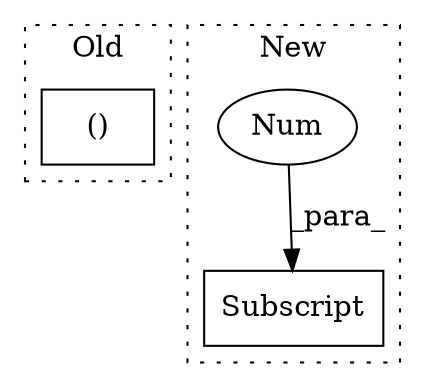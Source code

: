 digraph G {
subgraph cluster0 {
1 [label="()" a="54" s="13992" l="5" shape="box"];
label = "Old";
style="dotted";
}
subgraph cluster1 {
2 [label="Subscript" a="63" s="14554,0" l="16,0" shape="box"];
3 [label="Num" a="76" s="14568" l="1" shape="ellipse"];
label = "New";
style="dotted";
}
3 -> 2 [label="_para_"];
}